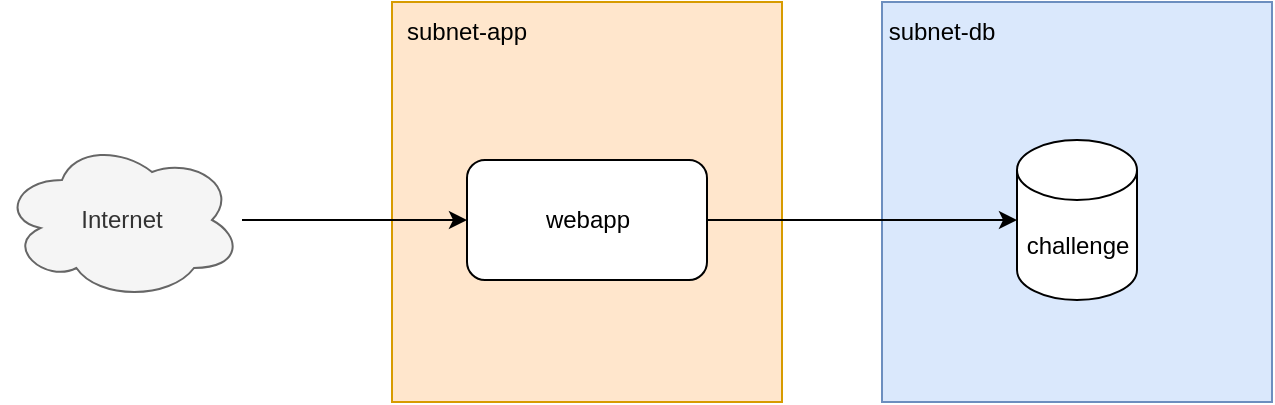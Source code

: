 <mxfile version="15.5.8" type="device"><diagram id="R3GKuH6d4Uuox-N_9e8Y" name="Page-1"><mxGraphModel dx="1350" dy="764" grid="1" gridSize="10" guides="1" tooltips="1" connect="1" arrows="1" fold="1" page="1" pageScale="1" pageWidth="850" pageHeight="1100" math="0" shadow="0"><root><mxCell id="0"/><mxCell id="1" parent="0"/><mxCell id="yKGLeU5g_ffJ-5CwtsHz-10" value="" style="rounded=0;whiteSpace=wrap;html=1;fillColor=#ffe6cc;strokeColor=#d79b00;" vertex="1" parent="1"><mxGeometry x="365" y="280" width="195" height="200" as="geometry"/></mxCell><mxCell id="yKGLeU5g_ffJ-5CwtsHz-11" value="" style="rounded=0;whiteSpace=wrap;html=1;fillColor=#dae8fc;strokeColor=#6c8ebf;" vertex="1" parent="1"><mxGeometry x="610" y="280" width="195" height="200" as="geometry"/></mxCell><mxCell id="yKGLeU5g_ffJ-5CwtsHz-8" style="edgeStyle=orthogonalEdgeStyle;rounded=0;orthogonalLoop=1;jettySize=auto;html=1;" edge="1" parent="1" source="yKGLeU5g_ffJ-5CwtsHz-6" target="yKGLeU5g_ffJ-5CwtsHz-9"><mxGeometry relative="1" as="geometry"><mxPoint x="580" y="390" as="targetPoint"/></mxGeometry></mxCell><mxCell id="yKGLeU5g_ffJ-5CwtsHz-6" value="webapp" style="rounded=1;whiteSpace=wrap;html=1;fillColor=default;" vertex="1" parent="1"><mxGeometry x="402.5" y="359" width="120" height="60" as="geometry"/></mxCell><mxCell id="yKGLeU5g_ffJ-5CwtsHz-9" value="challenge" style="shape=cylinder3;whiteSpace=wrap;html=1;boundedLbl=1;backgroundOutline=1;size=15;fillColor=default;" vertex="1" parent="1"><mxGeometry x="677.5" y="349" width="60" height="80" as="geometry"/></mxCell><mxCell id="yKGLeU5g_ffJ-5CwtsHz-12" value="subnet-app" style="text;html=1;strokeColor=none;fillColor=none;align=center;verticalAlign=middle;whiteSpace=wrap;rounded=0;" vertex="1" parent="1"><mxGeometry x="365" y="280" width="75" height="30" as="geometry"/></mxCell><mxCell id="yKGLeU5g_ffJ-5CwtsHz-13" value="subnet-db" style="text;html=1;strokeColor=none;fillColor=none;align=center;verticalAlign=middle;whiteSpace=wrap;rounded=0;" vertex="1" parent="1"><mxGeometry x="610" y="280" width="60" height="30" as="geometry"/></mxCell><mxCell id="yKGLeU5g_ffJ-5CwtsHz-15" style="edgeStyle=orthogonalEdgeStyle;rounded=0;orthogonalLoop=1;jettySize=auto;html=1;entryX=0;entryY=0.5;entryDx=0;entryDy=0;" edge="1" parent="1" source="yKGLeU5g_ffJ-5CwtsHz-14" target="yKGLeU5g_ffJ-5CwtsHz-6"><mxGeometry relative="1" as="geometry"/></mxCell><mxCell id="yKGLeU5g_ffJ-5CwtsHz-14" value="Internet" style="ellipse;shape=cloud;whiteSpace=wrap;html=1;fillColor=#f5f5f5;fontColor=#333333;strokeColor=#666666;" vertex="1" parent="1"><mxGeometry x="170" y="349" width="120" height="80" as="geometry"/></mxCell></root></mxGraphModel></diagram></mxfile>